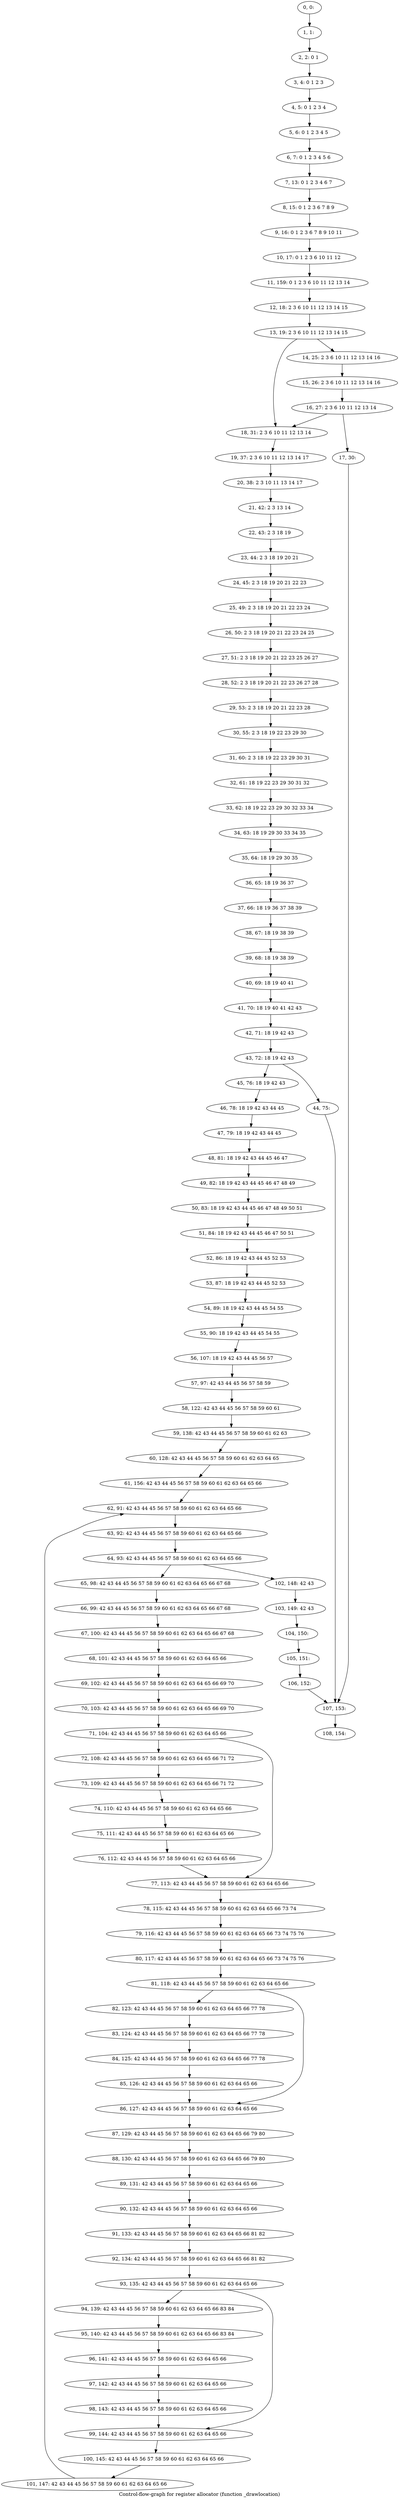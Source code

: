 digraph G {
graph [label="Control-flow-graph for register allocator (function _drawlocation)"]
0[label="0, 0: "];
1[label="1, 1: "];
2[label="2, 2: 0 1 "];
3[label="3, 4: 0 1 2 3 "];
4[label="4, 5: 0 1 2 3 4 "];
5[label="5, 6: 0 1 2 3 4 5 "];
6[label="6, 7: 0 1 2 3 4 5 6 "];
7[label="7, 13: 0 1 2 3 4 6 7 "];
8[label="8, 15: 0 1 2 3 6 7 8 9 "];
9[label="9, 16: 0 1 2 3 6 7 8 9 10 11 "];
10[label="10, 17: 0 1 2 3 6 10 11 12 "];
11[label="11, 159: 0 1 2 3 6 10 11 12 13 14 "];
12[label="12, 18: 2 3 6 10 11 12 13 14 15 "];
13[label="13, 19: 2 3 6 10 11 12 13 14 15 "];
14[label="14, 25: 2 3 6 10 11 12 13 14 16 "];
15[label="15, 26: 2 3 6 10 11 12 13 14 16 "];
16[label="16, 27: 2 3 6 10 11 12 13 14 "];
17[label="17, 30: "];
18[label="18, 31: 2 3 6 10 11 12 13 14 "];
19[label="19, 37: 2 3 6 10 11 12 13 14 17 "];
20[label="20, 38: 2 3 10 11 13 14 17 "];
21[label="21, 42: 2 3 13 14 "];
22[label="22, 43: 2 3 18 19 "];
23[label="23, 44: 2 3 18 19 20 21 "];
24[label="24, 45: 2 3 18 19 20 21 22 23 "];
25[label="25, 49: 2 3 18 19 20 21 22 23 24 "];
26[label="26, 50: 2 3 18 19 20 21 22 23 24 25 "];
27[label="27, 51: 2 3 18 19 20 21 22 23 25 26 27 "];
28[label="28, 52: 2 3 18 19 20 21 22 23 26 27 28 "];
29[label="29, 53: 2 3 18 19 20 21 22 23 28 "];
30[label="30, 55: 2 3 18 19 22 23 29 30 "];
31[label="31, 60: 2 3 18 19 22 23 29 30 31 "];
32[label="32, 61: 18 19 22 23 29 30 31 32 "];
33[label="33, 62: 18 19 22 23 29 30 32 33 34 "];
34[label="34, 63: 18 19 29 30 33 34 35 "];
35[label="35, 64: 18 19 29 30 35 "];
36[label="36, 65: 18 19 36 37 "];
37[label="37, 66: 18 19 36 37 38 39 "];
38[label="38, 67: 18 19 38 39 "];
39[label="39, 68: 18 19 38 39 "];
40[label="40, 69: 18 19 40 41 "];
41[label="41, 70: 18 19 40 41 42 43 "];
42[label="42, 71: 18 19 42 43 "];
43[label="43, 72: 18 19 42 43 "];
44[label="44, 75: "];
45[label="45, 76: 18 19 42 43 "];
46[label="46, 78: 18 19 42 43 44 45 "];
47[label="47, 79: 18 19 42 43 44 45 "];
48[label="48, 81: 18 19 42 43 44 45 46 47 "];
49[label="49, 82: 18 19 42 43 44 45 46 47 48 49 "];
50[label="50, 83: 18 19 42 43 44 45 46 47 48 49 50 51 "];
51[label="51, 84: 18 19 42 43 44 45 46 47 50 51 "];
52[label="52, 86: 18 19 42 43 44 45 52 53 "];
53[label="53, 87: 18 19 42 43 44 45 52 53 "];
54[label="54, 89: 18 19 42 43 44 45 54 55 "];
55[label="55, 90: 18 19 42 43 44 45 54 55 "];
56[label="56, 107: 18 19 42 43 44 45 56 57 "];
57[label="57, 97: 42 43 44 45 56 57 58 59 "];
58[label="58, 122: 42 43 44 45 56 57 58 59 60 61 "];
59[label="59, 138: 42 43 44 45 56 57 58 59 60 61 62 63 "];
60[label="60, 128: 42 43 44 45 56 57 58 59 60 61 62 63 64 65 "];
61[label="61, 156: 42 43 44 45 56 57 58 59 60 61 62 63 64 65 66 "];
62[label="62, 91: 42 43 44 45 56 57 58 59 60 61 62 63 64 65 66 "];
63[label="63, 92: 42 43 44 45 56 57 58 59 60 61 62 63 64 65 66 "];
64[label="64, 93: 42 43 44 45 56 57 58 59 60 61 62 63 64 65 66 "];
65[label="65, 98: 42 43 44 45 56 57 58 59 60 61 62 63 64 65 66 67 68 "];
66[label="66, 99: 42 43 44 45 56 57 58 59 60 61 62 63 64 65 66 67 68 "];
67[label="67, 100: 42 43 44 45 56 57 58 59 60 61 62 63 64 65 66 67 68 "];
68[label="68, 101: 42 43 44 45 56 57 58 59 60 61 62 63 64 65 66 "];
69[label="69, 102: 42 43 44 45 56 57 58 59 60 61 62 63 64 65 66 69 70 "];
70[label="70, 103: 42 43 44 45 56 57 58 59 60 61 62 63 64 65 66 69 70 "];
71[label="71, 104: 42 43 44 45 56 57 58 59 60 61 62 63 64 65 66 "];
72[label="72, 108: 42 43 44 45 56 57 58 59 60 61 62 63 64 65 66 71 72 "];
73[label="73, 109: 42 43 44 45 56 57 58 59 60 61 62 63 64 65 66 71 72 "];
74[label="74, 110: 42 43 44 45 56 57 58 59 60 61 62 63 64 65 66 "];
75[label="75, 111: 42 43 44 45 56 57 58 59 60 61 62 63 64 65 66 "];
76[label="76, 112: 42 43 44 45 56 57 58 59 60 61 62 63 64 65 66 "];
77[label="77, 113: 42 43 44 45 56 57 58 59 60 61 62 63 64 65 66 "];
78[label="78, 115: 42 43 44 45 56 57 58 59 60 61 62 63 64 65 66 73 74 "];
79[label="79, 116: 42 43 44 45 56 57 58 59 60 61 62 63 64 65 66 73 74 75 76 "];
80[label="80, 117: 42 43 44 45 56 57 58 59 60 61 62 63 64 65 66 73 74 75 76 "];
81[label="81, 118: 42 43 44 45 56 57 58 59 60 61 62 63 64 65 66 "];
82[label="82, 123: 42 43 44 45 56 57 58 59 60 61 62 63 64 65 66 77 78 "];
83[label="83, 124: 42 43 44 45 56 57 58 59 60 61 62 63 64 65 66 77 78 "];
84[label="84, 125: 42 43 44 45 56 57 58 59 60 61 62 63 64 65 66 77 78 "];
85[label="85, 126: 42 43 44 45 56 57 58 59 60 61 62 63 64 65 66 "];
86[label="86, 127: 42 43 44 45 56 57 58 59 60 61 62 63 64 65 66 "];
87[label="87, 129: 42 43 44 45 56 57 58 59 60 61 62 63 64 65 66 79 80 "];
88[label="88, 130: 42 43 44 45 56 57 58 59 60 61 62 63 64 65 66 79 80 "];
89[label="89, 131: 42 43 44 45 56 57 58 59 60 61 62 63 64 65 66 "];
90[label="90, 132: 42 43 44 45 56 57 58 59 60 61 62 63 64 65 66 "];
91[label="91, 133: 42 43 44 45 56 57 58 59 60 61 62 63 64 65 66 81 82 "];
92[label="92, 134: 42 43 44 45 56 57 58 59 60 61 62 63 64 65 66 81 82 "];
93[label="93, 135: 42 43 44 45 56 57 58 59 60 61 62 63 64 65 66 "];
94[label="94, 139: 42 43 44 45 56 57 58 59 60 61 62 63 64 65 66 83 84 "];
95[label="95, 140: 42 43 44 45 56 57 58 59 60 61 62 63 64 65 66 83 84 "];
96[label="96, 141: 42 43 44 45 56 57 58 59 60 61 62 63 64 65 66 "];
97[label="97, 142: 42 43 44 45 56 57 58 59 60 61 62 63 64 65 66 "];
98[label="98, 143: 42 43 44 45 56 57 58 59 60 61 62 63 64 65 66 "];
99[label="99, 144: 42 43 44 45 56 57 58 59 60 61 62 63 64 65 66 "];
100[label="100, 145: 42 43 44 45 56 57 58 59 60 61 62 63 64 65 66 "];
101[label="101, 147: 42 43 44 45 56 57 58 59 60 61 62 63 64 65 66 "];
102[label="102, 148: 42 43 "];
103[label="103, 149: 42 43 "];
104[label="104, 150: "];
105[label="105, 151: "];
106[label="106, 152: "];
107[label="107, 153: "];
108[label="108, 154: "];
0->1 ;
1->2 ;
2->3 ;
3->4 ;
4->5 ;
5->6 ;
6->7 ;
7->8 ;
8->9 ;
9->10 ;
10->11 ;
11->12 ;
12->13 ;
13->14 ;
13->18 ;
14->15 ;
15->16 ;
16->17 ;
16->18 ;
17->107 ;
18->19 ;
19->20 ;
20->21 ;
21->22 ;
22->23 ;
23->24 ;
24->25 ;
25->26 ;
26->27 ;
27->28 ;
28->29 ;
29->30 ;
30->31 ;
31->32 ;
32->33 ;
33->34 ;
34->35 ;
35->36 ;
36->37 ;
37->38 ;
38->39 ;
39->40 ;
40->41 ;
41->42 ;
42->43 ;
43->44 ;
43->45 ;
44->107 ;
45->46 ;
46->47 ;
47->48 ;
48->49 ;
49->50 ;
50->51 ;
51->52 ;
52->53 ;
53->54 ;
54->55 ;
55->56 ;
56->57 ;
57->58 ;
58->59 ;
59->60 ;
60->61 ;
61->62 ;
62->63 ;
63->64 ;
64->65 ;
64->102 ;
65->66 ;
66->67 ;
67->68 ;
68->69 ;
69->70 ;
70->71 ;
71->72 ;
71->77 ;
72->73 ;
73->74 ;
74->75 ;
75->76 ;
76->77 ;
77->78 ;
78->79 ;
79->80 ;
80->81 ;
81->82 ;
81->86 ;
82->83 ;
83->84 ;
84->85 ;
85->86 ;
86->87 ;
87->88 ;
88->89 ;
89->90 ;
90->91 ;
91->92 ;
92->93 ;
93->94 ;
93->99 ;
94->95 ;
95->96 ;
96->97 ;
97->98 ;
98->99 ;
99->100 ;
100->101 ;
101->62 ;
102->103 ;
103->104 ;
104->105 ;
105->106 ;
106->107 ;
107->108 ;
}
